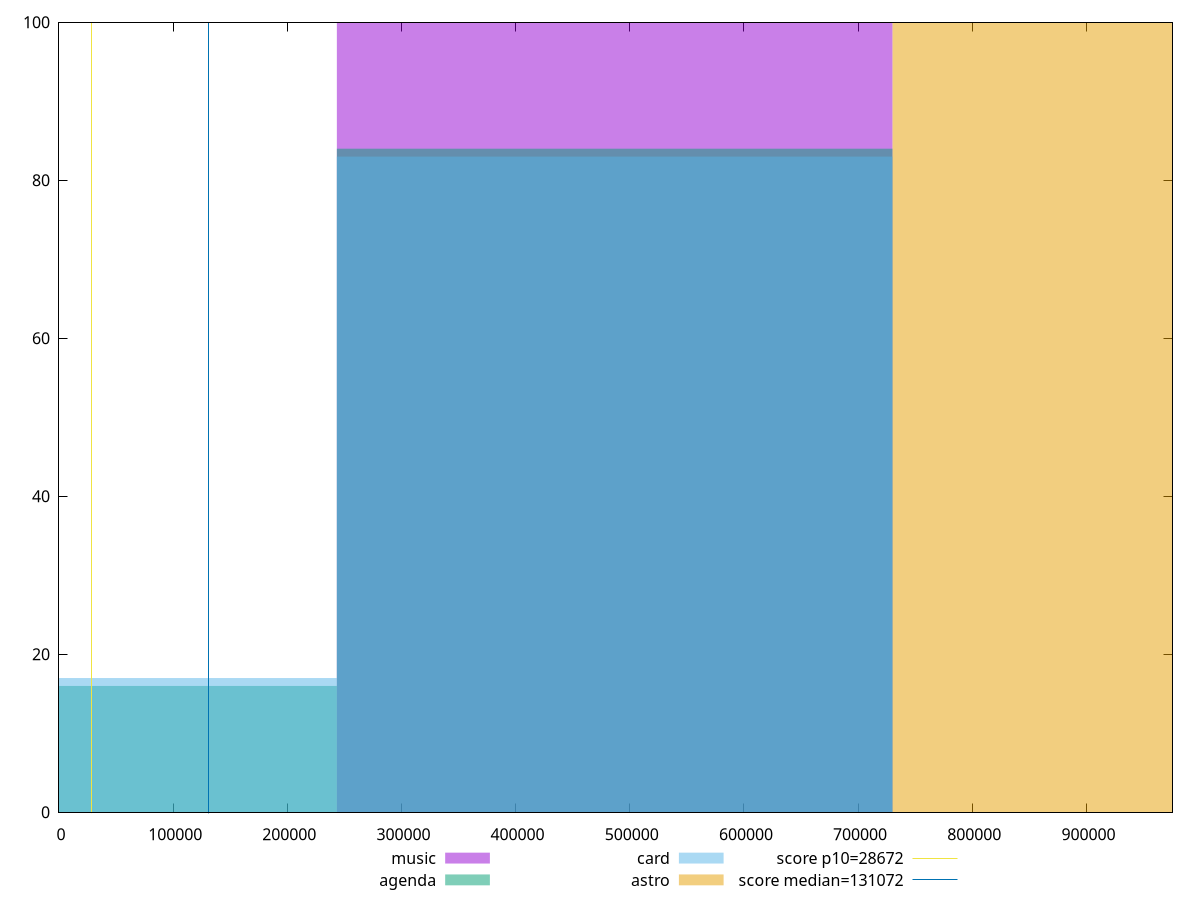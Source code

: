 reset

$music <<EOF
486804.184010661 100
EOF

$agenda <<EOF
486804.184010661 84
0 16
EOF

$card <<EOF
486804.184010661 83
0 17
EOF

$astro <<EOF
973608.368021322 100
EOF

set key outside below
set boxwidth 486804.184010661
set xrange [0:975441.3670861111]
set yrange [0:100]
set trange [0:100]
set style fill transparent solid 0.5 noborder

set parametric
set terminal svg size 640, 520 enhanced background rgb 'white'
set output "reports/report_00028_2021-02-24T12-49-42.674Z/uses-long-cache-ttl/comparison/histogram/all_raw.svg"

plot $music title "music" with boxes, \
     $agenda title "agenda" with boxes, \
     $card title "card" with boxes, \
     $astro title "astro" with boxes, \
     28672,t title "score p10=28672", \
     131072,t title "score median=131072"

reset
